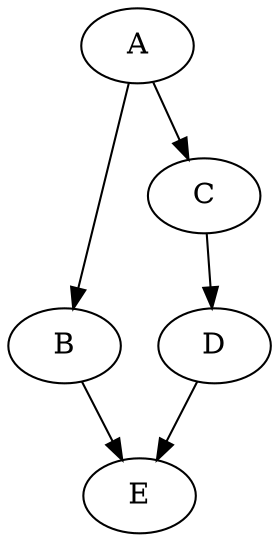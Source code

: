 digraph "Nodes_5_LatestParentSameProcessorTaskBetween" {
	A	 [Weight=1];
	B	 [Weight=1];
	A -> B	 [Weight=1];
	C	 [Weight=3];
	A -> C	 [Weight=10];
	D	 [Weight=1];
	C -> D	 [Weight=10];
	E	 [Weight=1];
	D -> E	 [Weight=10];
	B -> E	 [Weight=1];
}
